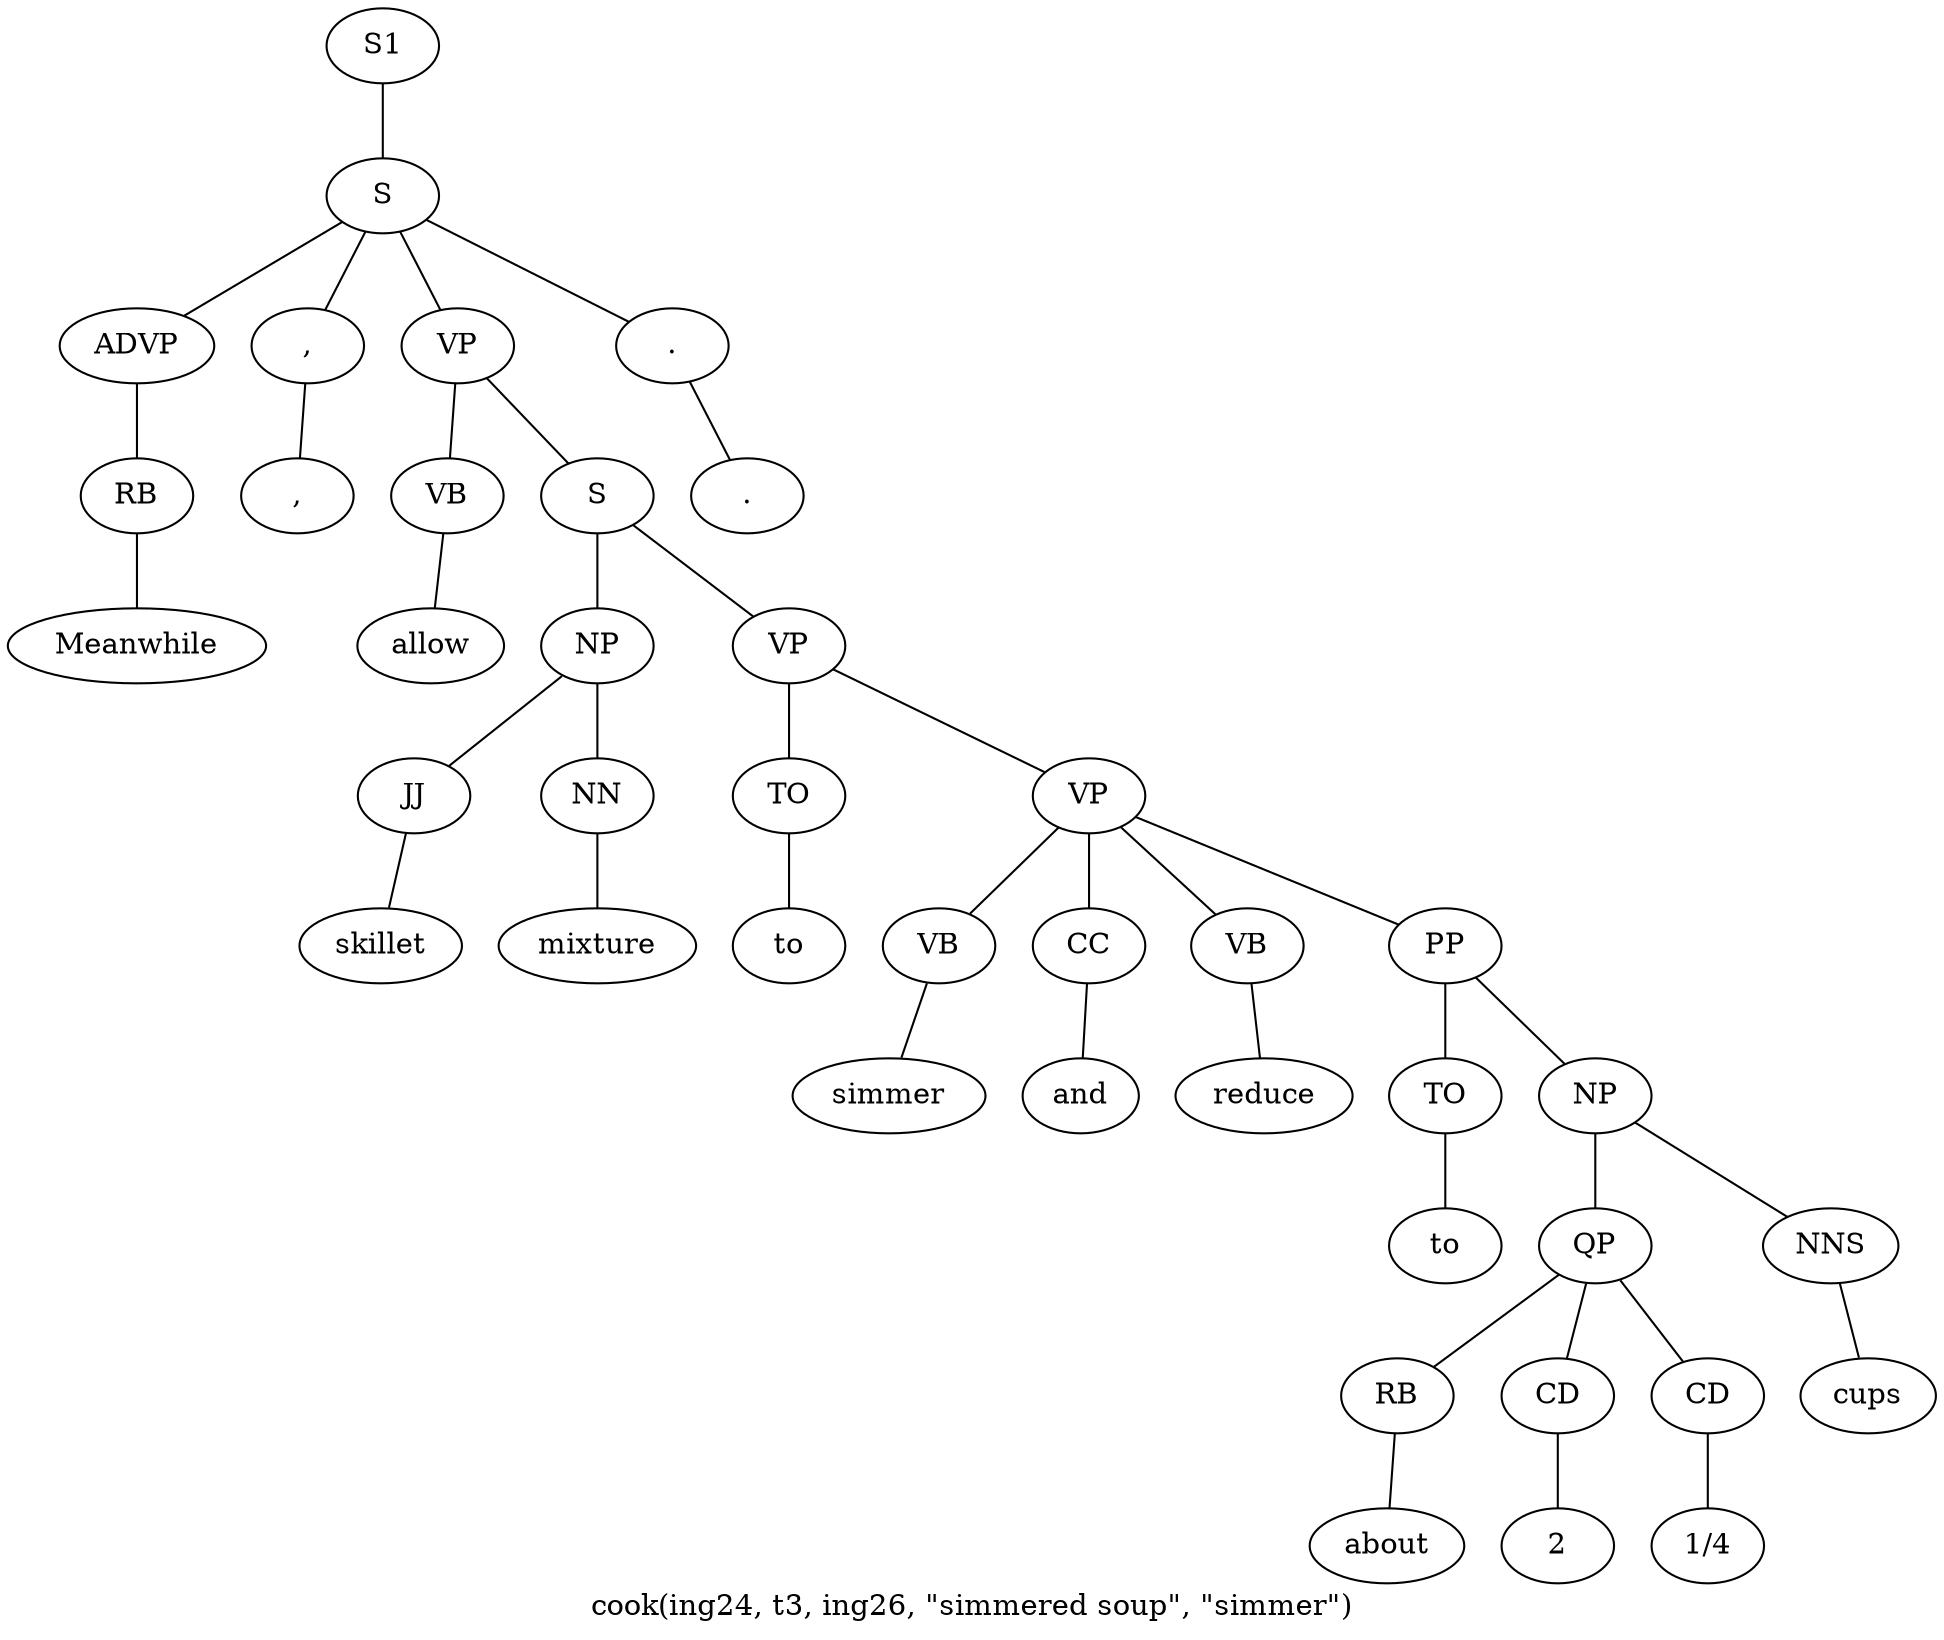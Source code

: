 graph SyntaxGraph {
	label = "cook(ing24, t3, ing26, \"simmered soup\", \"simmer\")";
	Node0 [label="S1"];
	Node1 [label="S"];
	Node2 [label="ADVP"];
	Node3 [label="RB"];
	Node4 [label="Meanwhile"];
	Node5 [label=","];
	Node6 [label=","];
	Node7 [label="VP"];
	Node8 [label="VB"];
	Node9 [label="allow"];
	Node10 [label="S"];
	Node11 [label="NP"];
	Node12 [label="JJ"];
	Node13 [label="skillet"];
	Node14 [label="NN"];
	Node15 [label="mixture"];
	Node16 [label="VP"];
	Node17 [label="TO"];
	Node18 [label="to"];
	Node19 [label="VP"];
	Node20 [label="VB"];
	Node21 [label="simmer"];
	Node22 [label="CC"];
	Node23 [label="and"];
	Node24 [label="VB"];
	Node25 [label="reduce"];
	Node26 [label="PP"];
	Node27 [label="TO"];
	Node28 [label="to"];
	Node29 [label="NP"];
	Node30 [label="QP"];
	Node31 [label="RB"];
	Node32 [label="about"];
	Node33 [label="CD"];
	Node34 [label="2"];
	Node35 [label="CD"];
	Node36 [label="1/4"];
	Node37 [label="NNS"];
	Node38 [label="cups"];
	Node39 [label="."];
	Node40 [label="."];

	Node0 -- Node1;
	Node1 -- Node2;
	Node1 -- Node5;
	Node1 -- Node7;
	Node1 -- Node39;
	Node2 -- Node3;
	Node3 -- Node4;
	Node5 -- Node6;
	Node7 -- Node8;
	Node7 -- Node10;
	Node8 -- Node9;
	Node10 -- Node11;
	Node10 -- Node16;
	Node11 -- Node12;
	Node11 -- Node14;
	Node12 -- Node13;
	Node14 -- Node15;
	Node16 -- Node17;
	Node16 -- Node19;
	Node17 -- Node18;
	Node19 -- Node20;
	Node19 -- Node22;
	Node19 -- Node24;
	Node19 -- Node26;
	Node20 -- Node21;
	Node22 -- Node23;
	Node24 -- Node25;
	Node26 -- Node27;
	Node26 -- Node29;
	Node27 -- Node28;
	Node29 -- Node30;
	Node29 -- Node37;
	Node30 -- Node31;
	Node30 -- Node33;
	Node30 -- Node35;
	Node31 -- Node32;
	Node33 -- Node34;
	Node35 -- Node36;
	Node37 -- Node38;
	Node39 -- Node40;
}